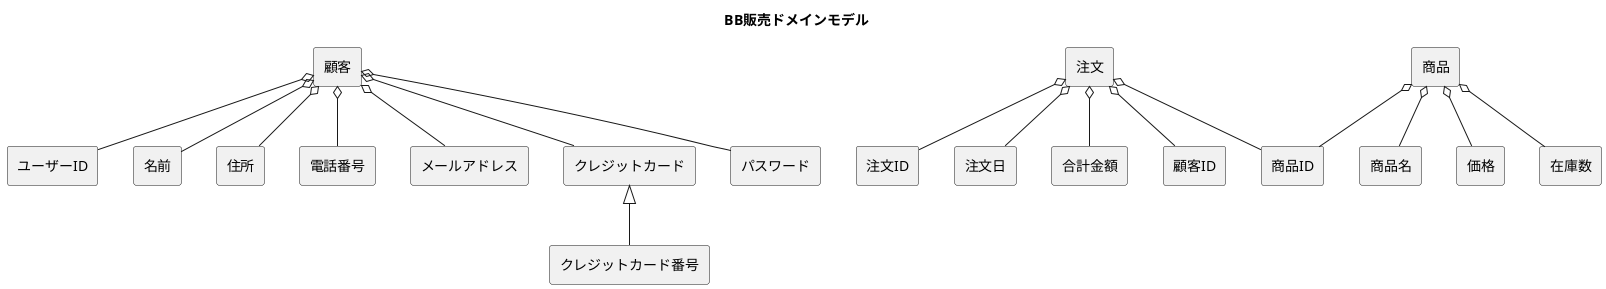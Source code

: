 @startuml

title BB販売ドメインモデル
skinparam componentStyle rectangle
[顧客] o-- [ユーザーID]
[顧客] o-- [名前]
[顧客] o-- [住所]
[顧客] o-- [電話番号]
[顧客] o-- [メールアドレス]
[顧客] o-- [クレジットカード]
[顧客] o-- [パスワード]

[クレジットカード]<|-- [クレジットカード番号]

[注文] o-- [注文ID]
[注文] o-- [注文日]
[注文] o-- [合計金額]
[注文] o-- [顧客ID]
[注文] o-- [商品ID]

[商品] o-- [商品ID]
[商品] o-- [商品名]
[商品] o-- [価格]
[商品] o-- [在庫数]


@enduml